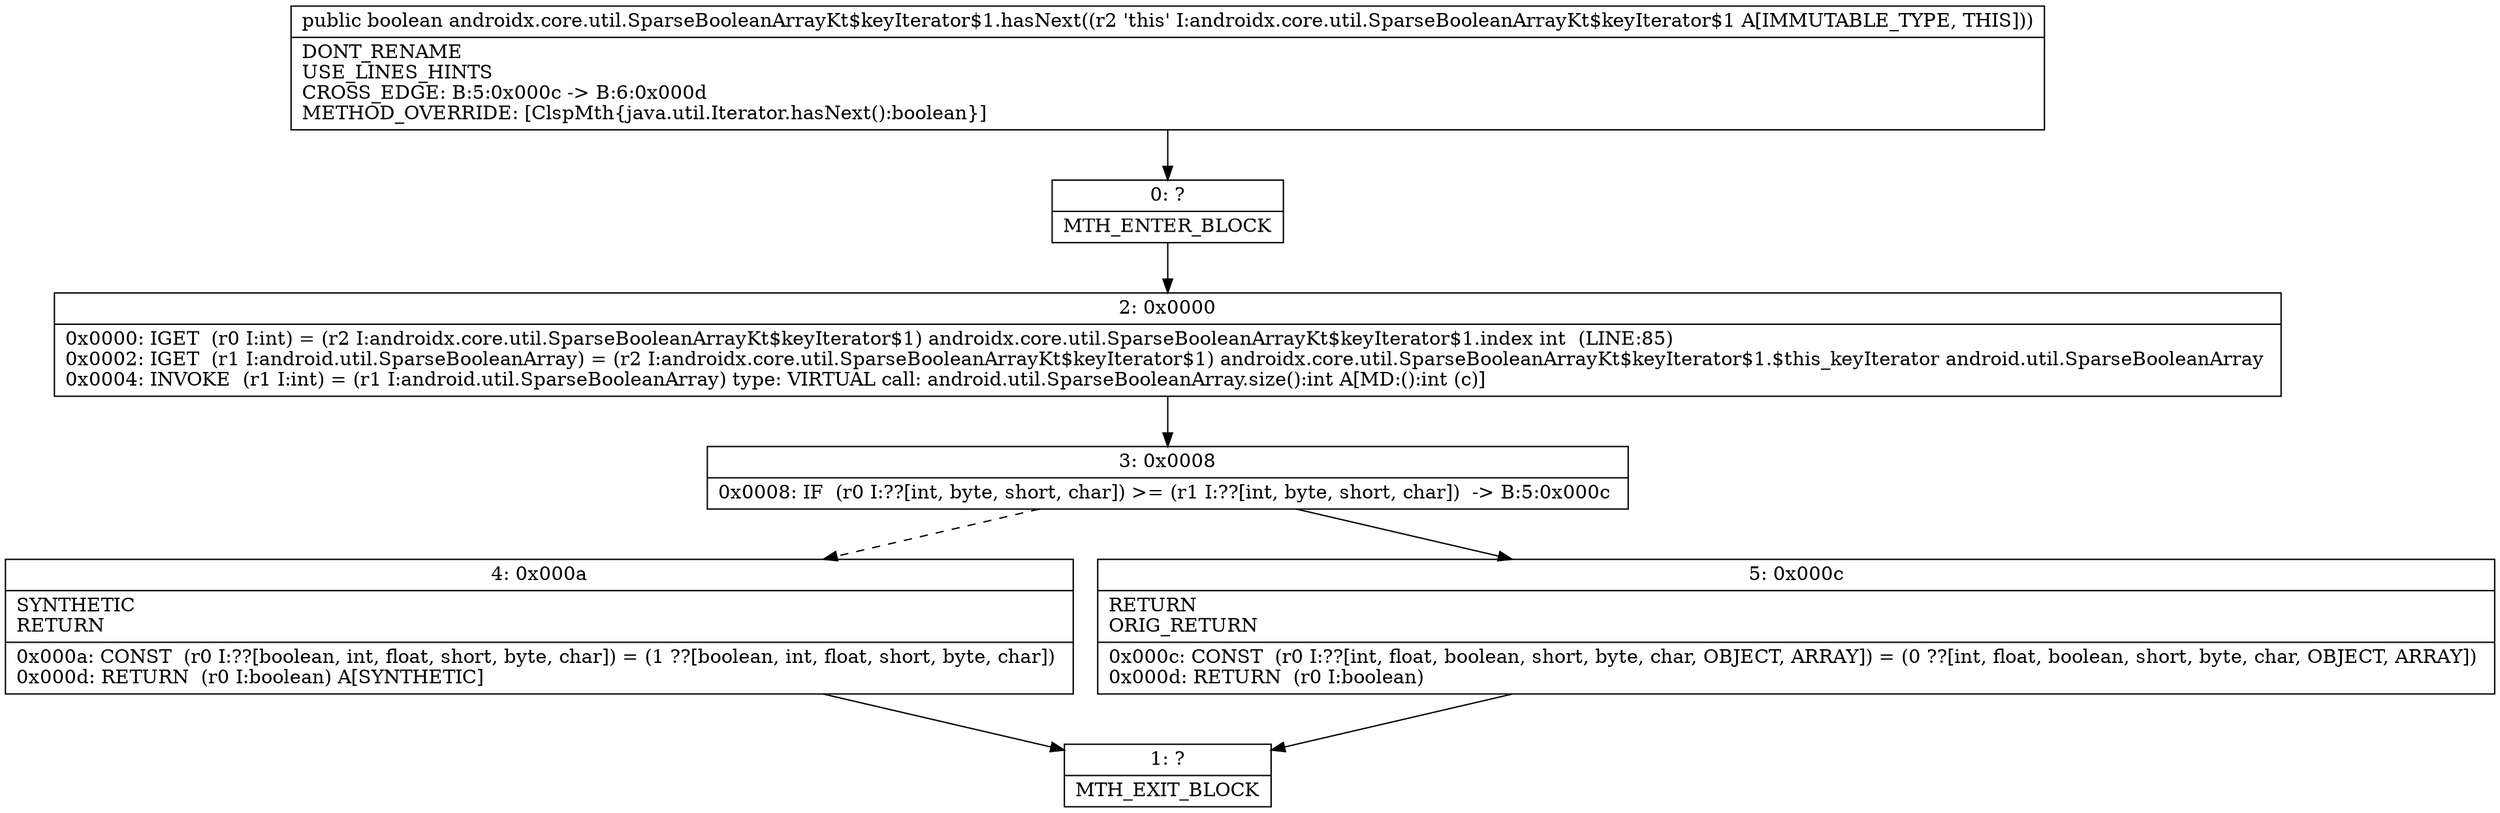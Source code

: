 digraph "CFG forandroidx.core.util.SparseBooleanArrayKt$keyIterator$1.hasNext()Z" {
Node_0 [shape=record,label="{0\:\ ?|MTH_ENTER_BLOCK\l}"];
Node_2 [shape=record,label="{2\:\ 0x0000|0x0000: IGET  (r0 I:int) = (r2 I:androidx.core.util.SparseBooleanArrayKt$keyIterator$1) androidx.core.util.SparseBooleanArrayKt$keyIterator$1.index int  (LINE:85)\l0x0002: IGET  (r1 I:android.util.SparseBooleanArray) = (r2 I:androidx.core.util.SparseBooleanArrayKt$keyIterator$1) androidx.core.util.SparseBooleanArrayKt$keyIterator$1.$this_keyIterator android.util.SparseBooleanArray \l0x0004: INVOKE  (r1 I:int) = (r1 I:android.util.SparseBooleanArray) type: VIRTUAL call: android.util.SparseBooleanArray.size():int A[MD:():int (c)]\l}"];
Node_3 [shape=record,label="{3\:\ 0x0008|0x0008: IF  (r0 I:??[int, byte, short, char]) \>= (r1 I:??[int, byte, short, char])  \-\> B:5:0x000c \l}"];
Node_4 [shape=record,label="{4\:\ 0x000a|SYNTHETIC\lRETURN\l|0x000a: CONST  (r0 I:??[boolean, int, float, short, byte, char]) = (1 ??[boolean, int, float, short, byte, char]) \l0x000d: RETURN  (r0 I:boolean) A[SYNTHETIC]\l}"];
Node_1 [shape=record,label="{1\:\ ?|MTH_EXIT_BLOCK\l}"];
Node_5 [shape=record,label="{5\:\ 0x000c|RETURN\lORIG_RETURN\l|0x000c: CONST  (r0 I:??[int, float, boolean, short, byte, char, OBJECT, ARRAY]) = (0 ??[int, float, boolean, short, byte, char, OBJECT, ARRAY]) \l0x000d: RETURN  (r0 I:boolean) \l}"];
MethodNode[shape=record,label="{public boolean androidx.core.util.SparseBooleanArrayKt$keyIterator$1.hasNext((r2 'this' I:androidx.core.util.SparseBooleanArrayKt$keyIterator$1 A[IMMUTABLE_TYPE, THIS]))  | DONT_RENAME\lUSE_LINES_HINTS\lCROSS_EDGE: B:5:0x000c \-\> B:6:0x000d\lMETHOD_OVERRIDE: [ClspMth\{java.util.Iterator.hasNext():boolean\}]\l}"];
MethodNode -> Node_0;Node_0 -> Node_2;
Node_2 -> Node_3;
Node_3 -> Node_4[style=dashed];
Node_3 -> Node_5;
Node_4 -> Node_1;
Node_5 -> Node_1;
}

